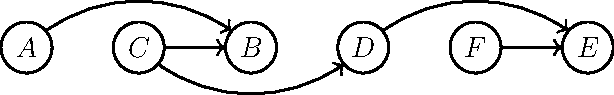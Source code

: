 unitsize(.9cm);
usepackage('inputenc', 'utf8');

void draw_node(pair c, string s) {
	real radius = .5;

	fill(circle(c, radius), white);
	draw(circle(c, radius));
	label(scale(1.2) * s, c);
}

void draw_edge(pair a, pair b, path p) {
	real radius = .5;

	real t_a = intersect(circle(a, radius), p)[1];
	real t_b = intersect(circle(b, radius), p)[1];

	p = subpath(p, t_a, t_b);
	draw(p, arrow = Arrow(TeXHead, size = 1.9));
}

currentpen = linewidth(1.0);

real spacing = 2.2;
pair A = spacing * (0, 0);
pair B = spacing * (2, 0);
pair C = spacing * (1, 0);
pair D = spacing * (3, 0);
pair E = spacing * (5, 0);
pair F = spacing * (4, 0);

draw_node(A, "$A$");
draw_node(B, "$B$");
draw_node(C, "$C$");
draw_node(D, "$D$");
draw_node(E, "$E$");
draw_node(F, "$F$");

draw_edge(A, B, A{(1,1)} .. {(1,-1)}B);
draw_edge(C, B, C -- B);
draw_edge(C, D, C{(1,-1)} .. {(1,1)}D);
draw_edge(D, E, D{(1,1)} .. {(1,-1)}E);
draw_edge(F, E, F -- E);